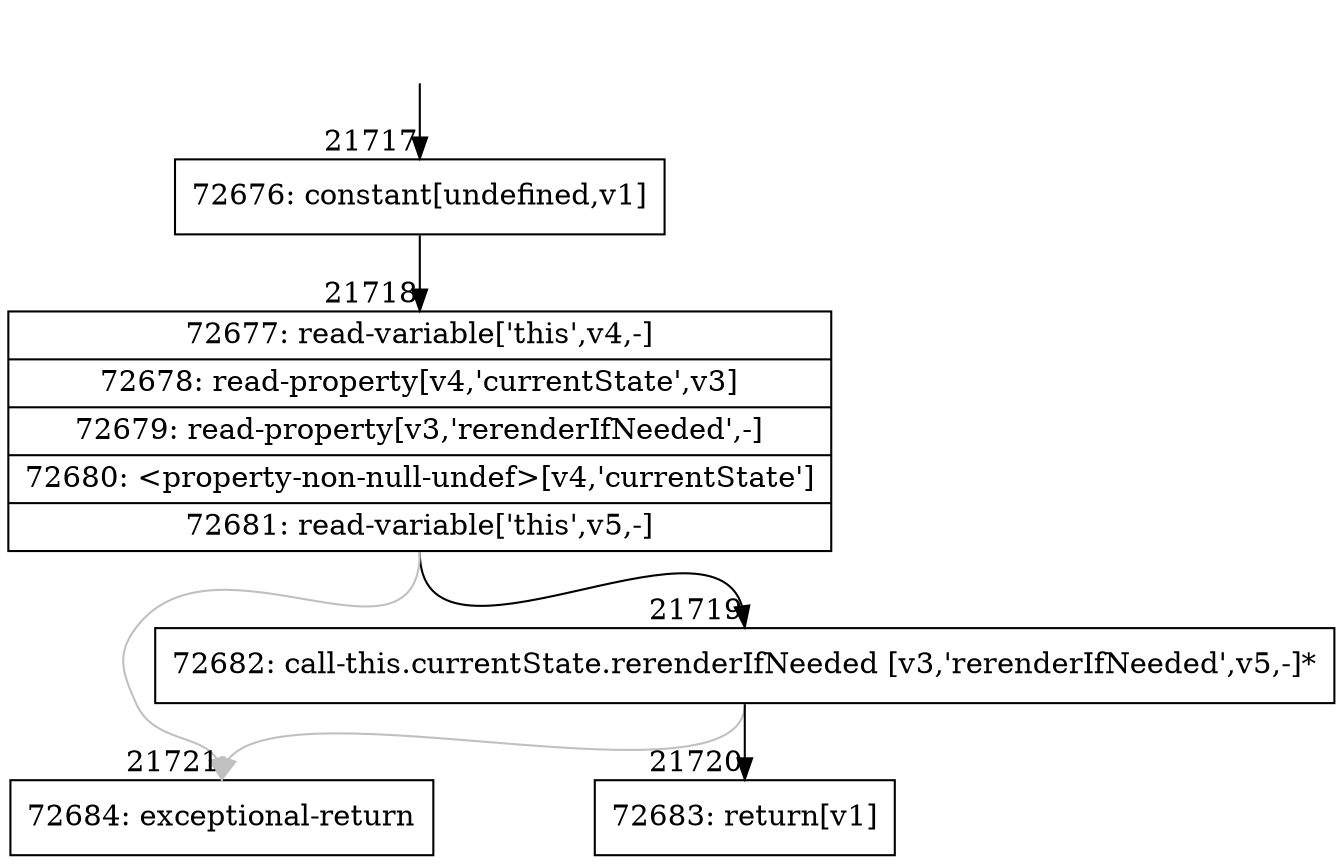 digraph {
rankdir="TD"
BB_entry1902[shape=none,label=""];
BB_entry1902 -> BB21717 [tailport=s, headport=n, headlabel="    21717"]
BB21717 [shape=record label="{72676: constant[undefined,v1]}" ] 
BB21717 -> BB21718 [tailport=s, headport=n, headlabel="      21718"]
BB21718 [shape=record label="{72677: read-variable['this',v4,-]|72678: read-property[v4,'currentState',v3]|72679: read-property[v3,'rerenderIfNeeded',-]|72680: \<property-non-null-undef\>[v4,'currentState']|72681: read-variable['this',v5,-]}" ] 
BB21718 -> BB21719 [tailport=s, headport=n, headlabel="      21719"]
BB21718 -> BB21721 [tailport=s, headport=n, color=gray, headlabel="      21721"]
BB21719 [shape=record label="{72682: call-this.currentState.rerenderIfNeeded [v3,'rerenderIfNeeded',v5,-]*}" ] 
BB21719 -> BB21720 [tailport=s, headport=n, headlabel="      21720"]
BB21719 -> BB21721 [tailport=s, headport=n, color=gray]
BB21720 [shape=record label="{72683: return[v1]}" ] 
BB21721 [shape=record label="{72684: exceptional-return}" ] 
//#$~ 40675
}
